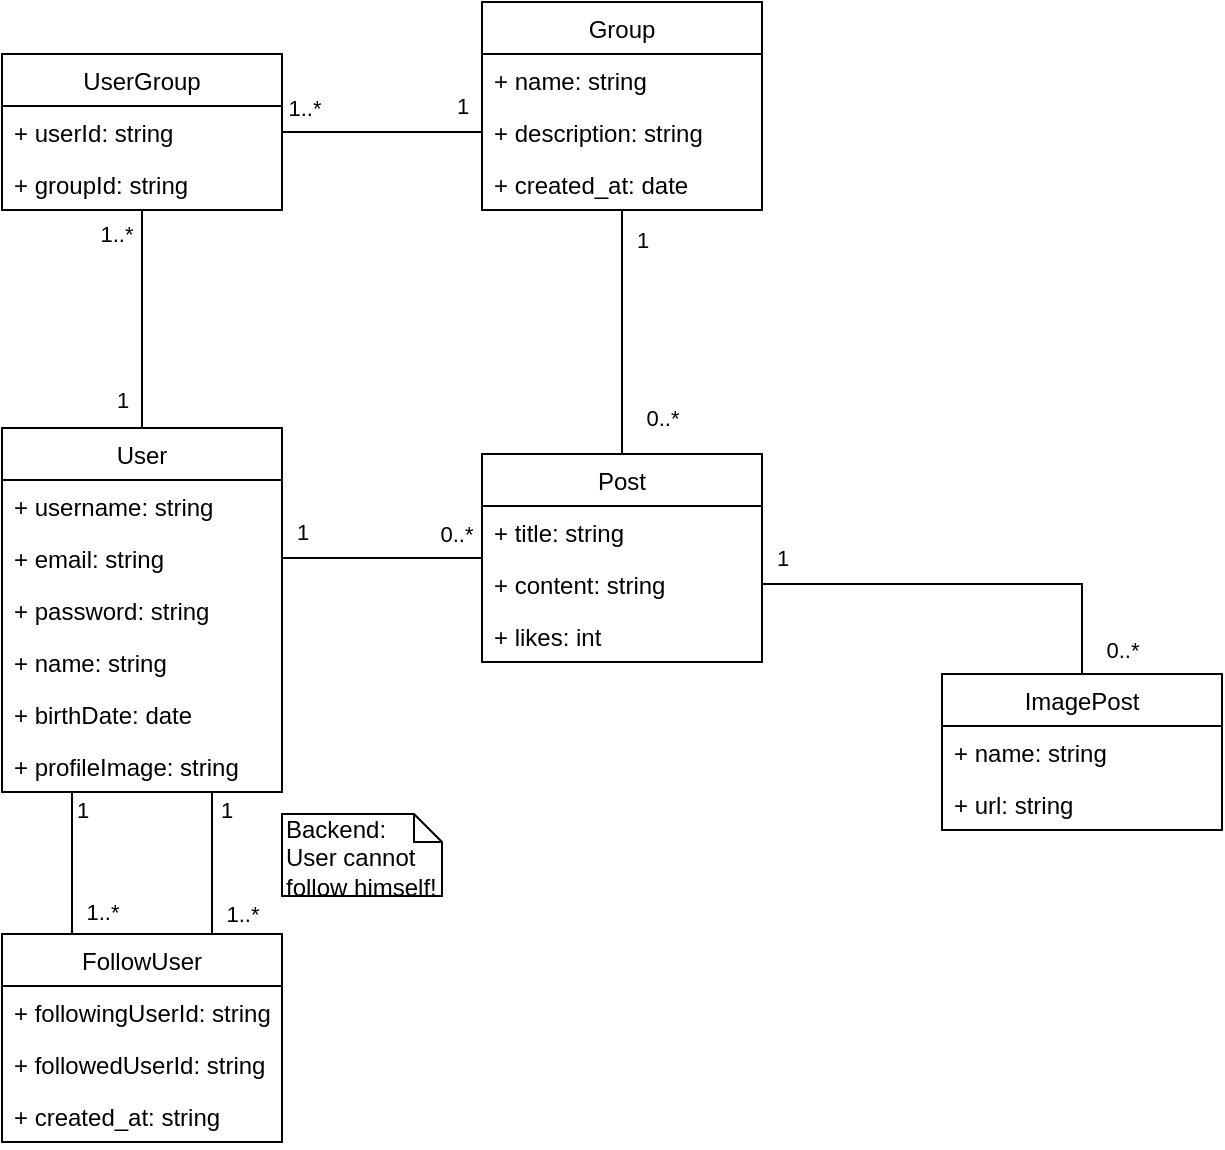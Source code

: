 <mxfile version="13.6.2" type="device"><diagram id="MKpOt1FAryvWxH0VIfQ7" name="Page-1"><mxGraphModel dx="1422" dy="822" grid="1" gridSize="10" guides="1" tooltips="1" connect="1" arrows="1" fold="1" page="1" pageScale="1" pageWidth="850" pageHeight="1100" math="0" shadow="0"><root><mxCell id="0"/><mxCell id="1" parent="0"/><mxCell id="HVPVIZVY4jksJpnV8Ci6-18" value="Post" style="swimlane;fontStyle=0;childLayout=stackLayout;horizontal=1;startSize=26;fillColor=none;horizontalStack=0;resizeParent=1;resizeParentMax=0;resizeLast=0;collapsible=1;marginBottom=0;" vertex="1" parent="1"><mxGeometry x="360" y="280" width="140" height="104" as="geometry"/></mxCell><mxCell id="HVPVIZVY4jksJpnV8Ci6-19" value="+ title: string" style="text;strokeColor=none;fillColor=none;align=left;verticalAlign=top;spacingLeft=4;spacingRight=4;overflow=hidden;rotatable=0;points=[[0,0.5],[1,0.5]];portConstraint=eastwest;" vertex="1" parent="HVPVIZVY4jksJpnV8Ci6-18"><mxGeometry y="26" width="140" height="26" as="geometry"/></mxCell><mxCell id="HVPVIZVY4jksJpnV8Ci6-26" value="+ content: string" style="text;strokeColor=none;fillColor=none;align=left;verticalAlign=top;spacingLeft=4;spacingRight=4;overflow=hidden;rotatable=0;points=[[0,0.5],[1,0.5]];portConstraint=eastwest;" vertex="1" parent="HVPVIZVY4jksJpnV8Ci6-18"><mxGeometry y="52" width="140" height="26" as="geometry"/></mxCell><mxCell id="HVPVIZVY4jksJpnV8Ci6-20" value="+ likes: int" style="text;strokeColor=none;fillColor=none;align=left;verticalAlign=top;spacingLeft=4;spacingRight=4;overflow=hidden;rotatable=0;points=[[0,0.5],[1,0.5]];portConstraint=eastwest;" vertex="1" parent="HVPVIZVY4jksJpnV8Ci6-18"><mxGeometry y="78" width="140" height="26" as="geometry"/></mxCell><mxCell id="HVPVIZVY4jksJpnV8Ci6-28" style="edgeStyle=orthogonalEdgeStyle;rounded=0;orthogonalLoop=1;jettySize=auto;html=1;exitX=1;exitY=0.5;exitDx=0;exitDy=0;endArrow=none;endFill=0;" edge="1" parent="1" source="HVPVIZVY4jksJpnV8Ci6-16" target="HVPVIZVY4jksJpnV8Ci6-18"><mxGeometry relative="1" as="geometry"/></mxCell><mxCell id="HVPVIZVY4jksJpnV8Ci6-29" value="1" style="edgeLabel;html=1;align=center;verticalAlign=middle;resizable=0;points=[];" vertex="1" connectable="0" parent="HVPVIZVY4jksJpnV8Ci6-28"><mxGeometry x="-0.8" y="3" relative="1" as="geometry"><mxPoint y="-10" as="offset"/></mxGeometry></mxCell><mxCell id="HVPVIZVY4jksJpnV8Ci6-30" value="0..*" style="edgeLabel;html=1;align=center;verticalAlign=middle;resizable=0;points=[];" vertex="1" connectable="0" parent="HVPVIZVY4jksJpnV8Ci6-28"><mxGeometry x="0.74" y="-1" relative="1" as="geometry"><mxPoint y="-13" as="offset"/></mxGeometry></mxCell><mxCell id="HVPVIZVY4jksJpnV8Ci6-53" style="edgeStyle=orthogonalEdgeStyle;rounded=0;orthogonalLoop=1;jettySize=auto;html=1;exitX=0.5;exitY=0;exitDx=0;exitDy=0;entryX=0.5;entryY=1;entryDx=0;entryDy=0;endArrow=none;endFill=0;" edge="1" parent="1" source="HVPVIZVY4jksJpnV8Ci6-14" target="HVPVIZVY4jksJpnV8Ci6-49"><mxGeometry relative="1" as="geometry"/></mxCell><mxCell id="HVPVIZVY4jksJpnV8Ci6-60" value="1" style="edgeLabel;html=1;align=center;verticalAlign=middle;resizable=0;points=[];" vertex="1" connectable="0" parent="HVPVIZVY4jksJpnV8Ci6-53"><mxGeometry x="-0.743" relative="1" as="geometry"><mxPoint x="-10" as="offset"/></mxGeometry></mxCell><mxCell id="HVPVIZVY4jksJpnV8Ci6-62" value="1..*" style="edgeLabel;html=1;align=center;verticalAlign=middle;resizable=0;points=[];" vertex="1" connectable="0" parent="HVPVIZVY4jksJpnV8Ci6-53"><mxGeometry x="0.78" relative="1" as="geometry"><mxPoint x="-13" as="offset"/></mxGeometry></mxCell><mxCell id="HVPVIZVY4jksJpnV8Ci6-14" value="User" style="swimlane;fontStyle=0;childLayout=stackLayout;horizontal=1;startSize=26;fillColor=none;horizontalStack=0;resizeParent=1;resizeParentMax=0;resizeLast=0;collapsible=1;marginBottom=0;" vertex="1" parent="1"><mxGeometry x="120" y="267" width="140" height="182" as="geometry"/></mxCell><mxCell id="HVPVIZVY4jksJpnV8Ci6-15" value="+ username: string" style="text;strokeColor=none;fillColor=none;align=left;verticalAlign=top;spacingLeft=4;spacingRight=4;overflow=hidden;rotatable=0;points=[[0,0.5],[1,0.5]];portConstraint=eastwest;" vertex="1" parent="HVPVIZVY4jksJpnV8Ci6-14"><mxGeometry y="26" width="140" height="26" as="geometry"/></mxCell><mxCell id="HVPVIZVY4jksJpnV8Ci6-16" value="+ email: string" style="text;strokeColor=none;fillColor=none;align=left;verticalAlign=top;spacingLeft=4;spacingRight=4;overflow=hidden;rotatable=0;points=[[0,0.5],[1,0.5]];portConstraint=eastwest;" vertex="1" parent="HVPVIZVY4jksJpnV8Ci6-14"><mxGeometry y="52" width="140" height="26" as="geometry"/></mxCell><mxCell id="HVPVIZVY4jksJpnV8Ci6-27" value="+ password: string" style="text;strokeColor=none;fillColor=none;align=left;verticalAlign=top;spacingLeft=4;spacingRight=4;overflow=hidden;rotatable=0;points=[[0,0.5],[1,0.5]];portConstraint=eastwest;" vertex="1" parent="HVPVIZVY4jksJpnV8Ci6-14"><mxGeometry y="78" width="140" height="26" as="geometry"/></mxCell><mxCell id="HVPVIZVY4jksJpnV8Ci6-17" value="+ name: string" style="text;strokeColor=none;fillColor=none;align=left;verticalAlign=top;spacingLeft=4;spacingRight=4;overflow=hidden;rotatable=0;points=[[0,0.5],[1,0.5]];portConstraint=eastwest;" vertex="1" parent="HVPVIZVY4jksJpnV8Ci6-14"><mxGeometry y="104" width="140" height="26" as="geometry"/></mxCell><mxCell id="HVPVIZVY4jksJpnV8Ci6-56" value="+ birthDate: date" style="text;strokeColor=none;fillColor=none;align=left;verticalAlign=top;spacingLeft=4;spacingRight=4;overflow=hidden;rotatable=0;points=[[0,0.5],[1,0.5]];portConstraint=eastwest;" vertex="1" parent="HVPVIZVY4jksJpnV8Ci6-14"><mxGeometry y="130" width="140" height="26" as="geometry"/></mxCell><mxCell id="HVPVIZVY4jksJpnV8Ci6-55" value="+ profileImage: string" style="text;strokeColor=none;fillColor=none;align=left;verticalAlign=top;spacingLeft=4;spacingRight=4;overflow=hidden;rotatable=0;points=[[0,0.5],[1,0.5]];portConstraint=eastwest;" vertex="1" parent="HVPVIZVY4jksJpnV8Ci6-14"><mxGeometry y="156" width="140" height="26" as="geometry"/></mxCell><mxCell id="HVPVIZVY4jksJpnV8Ci6-33" value="ImagePost" style="swimlane;fontStyle=0;childLayout=stackLayout;horizontal=1;startSize=26;fillColor=none;horizontalStack=0;resizeParent=1;resizeParentMax=0;resizeLast=0;collapsible=1;marginBottom=0;" vertex="1" parent="1"><mxGeometry x="590" y="390" width="140" height="78" as="geometry"/></mxCell><mxCell id="HVPVIZVY4jksJpnV8Ci6-34" value="+ name: string" style="text;strokeColor=none;fillColor=none;align=left;verticalAlign=top;spacingLeft=4;spacingRight=4;overflow=hidden;rotatable=0;points=[[0,0.5],[1,0.5]];portConstraint=eastwest;" vertex="1" parent="HVPVIZVY4jksJpnV8Ci6-33"><mxGeometry y="26" width="140" height="26" as="geometry"/></mxCell><mxCell id="HVPVIZVY4jksJpnV8Ci6-35" value="+ url: string" style="text;strokeColor=none;fillColor=none;align=left;verticalAlign=top;spacingLeft=4;spacingRight=4;overflow=hidden;rotatable=0;points=[[0,0.5],[1,0.5]];portConstraint=eastwest;" vertex="1" parent="HVPVIZVY4jksJpnV8Ci6-33"><mxGeometry y="52" width="140" height="26" as="geometry"/></mxCell><mxCell id="HVPVIZVY4jksJpnV8Ci6-37" style="edgeStyle=orthogonalEdgeStyle;rounded=0;orthogonalLoop=1;jettySize=auto;html=1;exitX=1;exitY=0.5;exitDx=0;exitDy=0;endArrow=none;endFill=0;" edge="1" parent="1" source="HVPVIZVY4jksJpnV8Ci6-26" target="HVPVIZVY4jksJpnV8Ci6-33"><mxGeometry relative="1" as="geometry"/></mxCell><mxCell id="HVPVIZVY4jksJpnV8Ci6-38" value="1" style="edgeLabel;html=1;align=center;verticalAlign=middle;resizable=0;points=[];" vertex="1" connectable="0" parent="HVPVIZVY4jksJpnV8Ci6-37"><mxGeometry x="-0.805" y="-1" relative="1" as="geometry"><mxPoint x="-10" y="-14" as="offset"/></mxGeometry></mxCell><mxCell id="HVPVIZVY4jksJpnV8Ci6-39" value="0..*" style="edgeLabel;html=1;align=center;verticalAlign=middle;resizable=0;points=[];" vertex="1" connectable="0" parent="HVPVIZVY4jksJpnV8Ci6-37"><mxGeometry x="0.883" relative="1" as="geometry"><mxPoint x="20" as="offset"/></mxGeometry></mxCell><mxCell id="HVPVIZVY4jksJpnV8Ci6-49" value="UserGroup" style="swimlane;fontStyle=0;childLayout=stackLayout;horizontal=1;startSize=26;fillColor=none;horizontalStack=0;resizeParent=1;resizeParentMax=0;resizeLast=0;collapsible=1;marginBottom=0;" vertex="1" parent="1"><mxGeometry x="120" y="80" width="140" height="78" as="geometry"/></mxCell><mxCell id="HVPVIZVY4jksJpnV8Ci6-50" value="+ userId: string" style="text;strokeColor=none;fillColor=none;align=left;verticalAlign=top;spacingLeft=4;spacingRight=4;overflow=hidden;rotatable=0;points=[[0,0.5],[1,0.5]];portConstraint=eastwest;" vertex="1" parent="HVPVIZVY4jksJpnV8Ci6-49"><mxGeometry y="26" width="140" height="26" as="geometry"/></mxCell><mxCell id="HVPVIZVY4jksJpnV8Ci6-51" value="+ groupId: string" style="text;strokeColor=none;fillColor=none;align=left;verticalAlign=top;spacingLeft=4;spacingRight=4;overflow=hidden;rotatable=0;points=[[0,0.5],[1,0.5]];portConstraint=eastwest;" vertex="1" parent="HVPVIZVY4jksJpnV8Ci6-49"><mxGeometry y="52" width="140" height="26" as="geometry"/></mxCell><mxCell id="HVPVIZVY4jksJpnV8Ci6-54" style="edgeStyle=orthogonalEdgeStyle;rounded=0;orthogonalLoop=1;jettySize=auto;html=1;exitX=1;exitY=0.5;exitDx=0;exitDy=0;entryX=0;entryY=0.5;entryDx=0;entryDy=0;endArrow=none;endFill=0;" edge="1" parent="1" source="HVPVIZVY4jksJpnV8Ci6-50" target="HVPVIZVY4jksJpnV8Ci6-47"><mxGeometry relative="1" as="geometry"/></mxCell><mxCell id="HVPVIZVY4jksJpnV8Ci6-61" value="1" style="edgeLabel;html=1;align=center;verticalAlign=middle;resizable=0;points=[];" vertex="1" connectable="0" parent="HVPVIZVY4jksJpnV8Ci6-54"><mxGeometry x="0.8" y="2" relative="1" as="geometry"><mxPoint y="-11" as="offset"/></mxGeometry></mxCell><mxCell id="HVPVIZVY4jksJpnV8Ci6-63" value="1..*" style="edgeLabel;html=1;align=center;verticalAlign=middle;resizable=0;points=[];" vertex="1" connectable="0" parent="HVPVIZVY4jksJpnV8Ci6-54"><mxGeometry x="-0.78" relative="1" as="geometry"><mxPoint y="-12" as="offset"/></mxGeometry></mxCell><mxCell id="HVPVIZVY4jksJpnV8Ci6-57" style="edgeStyle=orthogonalEdgeStyle;rounded=0;orthogonalLoop=1;jettySize=auto;html=1;entryX=0.5;entryY=0;entryDx=0;entryDy=0;endArrow=none;endFill=0;" edge="1" parent="1" source="HVPVIZVY4jksJpnV8Ci6-45" target="HVPVIZVY4jksJpnV8Ci6-18"><mxGeometry relative="1" as="geometry"/></mxCell><mxCell id="HVPVIZVY4jksJpnV8Ci6-58" value="1" style="edgeLabel;html=1;align=center;verticalAlign=middle;resizable=0;points=[];" vertex="1" connectable="0" parent="HVPVIZVY4jksJpnV8Ci6-57"><mxGeometry x="-0.761" y="-3" relative="1" as="geometry"><mxPoint x="13" as="offset"/></mxGeometry></mxCell><mxCell id="HVPVIZVY4jksJpnV8Ci6-59" value="0..*" style="edgeLabel;html=1;align=center;verticalAlign=middle;resizable=0;points=[];" vertex="1" connectable="0" parent="HVPVIZVY4jksJpnV8Ci6-57"><mxGeometry x="0.706" y="2" relative="1" as="geometry"><mxPoint x="18" as="offset"/></mxGeometry></mxCell><mxCell id="HVPVIZVY4jksJpnV8Ci6-45" value="Group" style="swimlane;fontStyle=0;childLayout=stackLayout;horizontal=1;startSize=26;fillColor=none;horizontalStack=0;resizeParent=1;resizeParentMax=0;resizeLast=0;collapsible=1;marginBottom=0;" vertex="1" parent="1"><mxGeometry x="360" y="54" width="140" height="104" as="geometry"/></mxCell><mxCell id="HVPVIZVY4jksJpnV8Ci6-46" value="+ name: string" style="text;strokeColor=none;fillColor=none;align=left;verticalAlign=top;spacingLeft=4;spacingRight=4;overflow=hidden;rotatable=0;points=[[0,0.5],[1,0.5]];portConstraint=eastwest;" vertex="1" parent="HVPVIZVY4jksJpnV8Ci6-45"><mxGeometry y="26" width="140" height="26" as="geometry"/></mxCell><mxCell id="HVPVIZVY4jksJpnV8Ci6-47" value="+ description: string" style="text;strokeColor=none;fillColor=none;align=left;verticalAlign=top;spacingLeft=4;spacingRight=4;overflow=hidden;rotatable=0;points=[[0,0.5],[1,0.5]];portConstraint=eastwest;" vertex="1" parent="HVPVIZVY4jksJpnV8Ci6-45"><mxGeometry y="52" width="140" height="26" as="geometry"/></mxCell><mxCell id="HVPVIZVY4jksJpnV8Ci6-48" value="+ created_at: date" style="text;strokeColor=none;fillColor=none;align=left;verticalAlign=top;spacingLeft=4;spacingRight=4;overflow=hidden;rotatable=0;points=[[0,0.5],[1,0.5]];portConstraint=eastwest;" vertex="1" parent="HVPVIZVY4jksJpnV8Ci6-45"><mxGeometry y="78" width="140" height="26" as="geometry"/></mxCell><mxCell id="HVPVIZVY4jksJpnV8Ci6-69" style="edgeStyle=orthogonalEdgeStyle;rounded=0;orthogonalLoop=1;jettySize=auto;html=1;exitX=0.75;exitY=0;exitDx=0;exitDy=0;entryX=0.75;entryY=1;entryDx=0;entryDy=0;entryPerimeter=0;endArrow=none;endFill=0;" edge="1" parent="1" source="HVPVIZVY4jksJpnV8Ci6-64" target="HVPVIZVY4jksJpnV8Ci6-55"><mxGeometry relative="1" as="geometry"/></mxCell><mxCell id="HVPVIZVY4jksJpnV8Ci6-71" value="1" style="edgeLabel;html=1;align=center;verticalAlign=middle;resizable=0;points=[];" vertex="1" connectable="0" parent="HVPVIZVY4jksJpnV8Ci6-69"><mxGeometry x="0.718" y="1" relative="1" as="geometry"><mxPoint x="8" y="-1" as="offset"/></mxGeometry></mxCell><mxCell id="HVPVIZVY4jksJpnV8Ci6-73" value="1..*" style="edgeLabel;html=1;align=center;verticalAlign=middle;resizable=0;points=[];" vertex="1" connectable="0" parent="HVPVIZVY4jksJpnV8Ci6-69"><mxGeometry x="-0.623" y="-2" relative="1" as="geometry"><mxPoint x="13" y="3.33" as="offset"/></mxGeometry></mxCell><mxCell id="HVPVIZVY4jksJpnV8Ci6-64" value="FollowUser" style="swimlane;fontStyle=0;childLayout=stackLayout;horizontal=1;startSize=26;fillColor=none;horizontalStack=0;resizeParent=1;resizeParentMax=0;resizeLast=0;collapsible=1;marginBottom=0;" vertex="1" parent="1"><mxGeometry x="120" y="520" width="140" height="104" as="geometry"/></mxCell><mxCell id="HVPVIZVY4jksJpnV8Ci6-65" value="+ followingUserId: string" style="text;strokeColor=none;fillColor=none;align=left;verticalAlign=top;spacingLeft=4;spacingRight=4;overflow=hidden;rotatable=0;points=[[0,0.5],[1,0.5]];portConstraint=eastwest;" vertex="1" parent="HVPVIZVY4jksJpnV8Ci6-64"><mxGeometry y="26" width="140" height="26" as="geometry"/></mxCell><mxCell id="HVPVIZVY4jksJpnV8Ci6-66" value="+ followedUserId: string " style="text;strokeColor=none;fillColor=none;align=left;verticalAlign=top;spacingLeft=4;spacingRight=4;overflow=hidden;rotatable=0;points=[[0,0.5],[1,0.5]];portConstraint=eastwest;" vertex="1" parent="HVPVIZVY4jksJpnV8Ci6-64"><mxGeometry y="52" width="140" height="26" as="geometry"/></mxCell><mxCell id="HVPVIZVY4jksJpnV8Ci6-67" value="+ created_at: string" style="text;strokeColor=none;fillColor=none;align=left;verticalAlign=top;spacingLeft=4;spacingRight=4;overflow=hidden;rotatable=0;points=[[0,0.5],[1,0.5]];portConstraint=eastwest;" vertex="1" parent="HVPVIZVY4jksJpnV8Ci6-64"><mxGeometry y="78" width="140" height="26" as="geometry"/></mxCell><mxCell id="HVPVIZVY4jksJpnV8Ci6-68" style="edgeStyle=orthogonalEdgeStyle;rounded=0;orthogonalLoop=1;jettySize=auto;html=1;endArrow=none;endFill=0;entryX=0.25;entryY=0;entryDx=0;entryDy=0;exitX=0.25;exitY=1;exitDx=0;exitDy=0;exitPerimeter=0;" edge="1" parent="1" source="HVPVIZVY4jksJpnV8Ci6-55" target="HVPVIZVY4jksJpnV8Ci6-64"><mxGeometry relative="1" as="geometry"><Array as="points"><mxPoint x="155" y="460"/><mxPoint x="155" y="460"/></Array></mxGeometry></mxCell><mxCell id="HVPVIZVY4jksJpnV8Ci6-70" value="1" style="edgeLabel;html=1;align=center;verticalAlign=middle;resizable=0;points=[];" vertex="1" connectable="0" parent="HVPVIZVY4jksJpnV8Ci6-68"><mxGeometry x="-0.69" y="2" relative="1" as="geometry"><mxPoint x="3" y="-2" as="offset"/></mxGeometry></mxCell><mxCell id="HVPVIZVY4jksJpnV8Ci6-72" value="1..*" style="edgeLabel;html=1;align=center;verticalAlign=middle;resizable=0;points=[];" vertex="1" connectable="0" parent="HVPVIZVY4jksJpnV8Ci6-68"><mxGeometry x="0.69" y="1" relative="1" as="geometry"><mxPoint x="14" as="offset"/></mxGeometry></mxCell><mxCell id="HVPVIZVY4jksJpnV8Ci6-74" value="Backend:&lt;br&gt;User cannot follow himself!" style="shape=note;whiteSpace=wrap;html=1;size=14;verticalAlign=top;align=left;spacingTop=-6;" vertex="1" parent="1"><mxGeometry x="260" y="460" width="80" height="41" as="geometry"/></mxCell></root></mxGraphModel></diagram></mxfile>